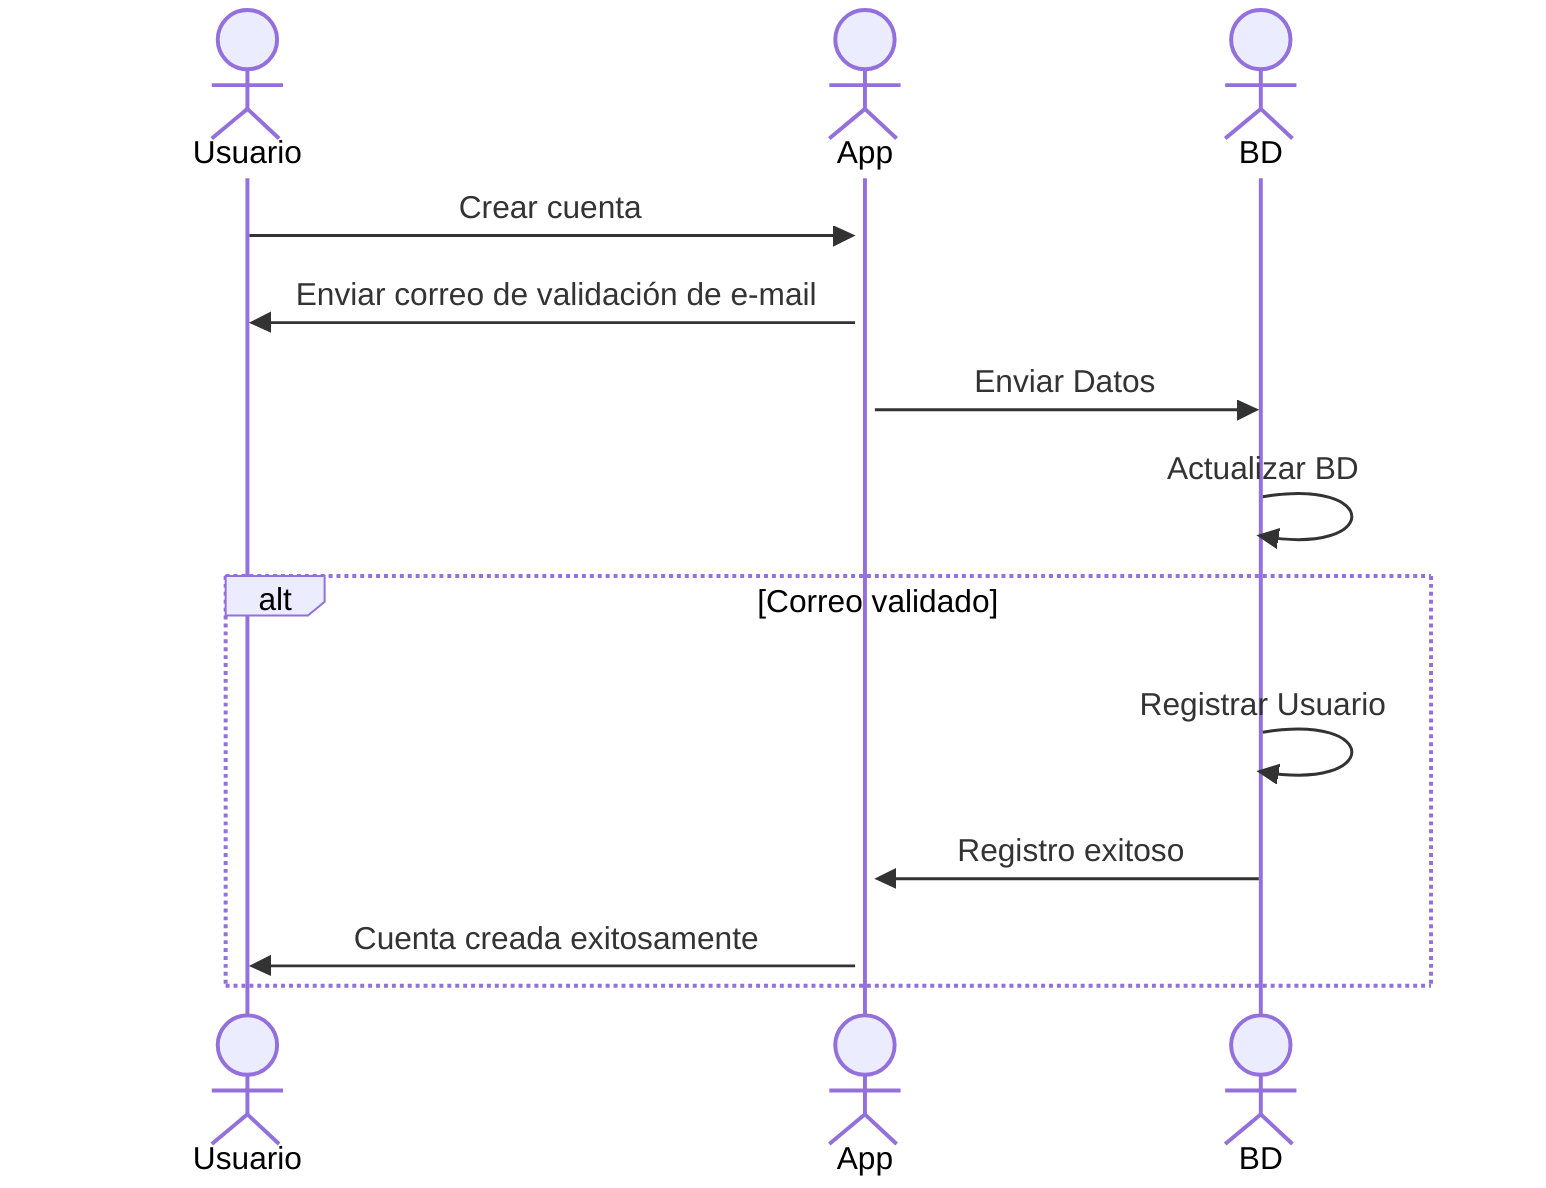 sequenceDiagram
    actor Usuario
    actor App
    actor BD

    Usuario ->>+ App: Crear cuenta

    App ->> Usuario: Enviar correo de validación de e-mail
    App ->> BD: Enviar Datos
    BD ->> BD: Actualizar BD


    alt Correo validado
        BD ->> BD: Registrar Usuario
        BD ->> App: Registro exitoso
        App ->> Usuario: Cuenta creada exitosamente
    end